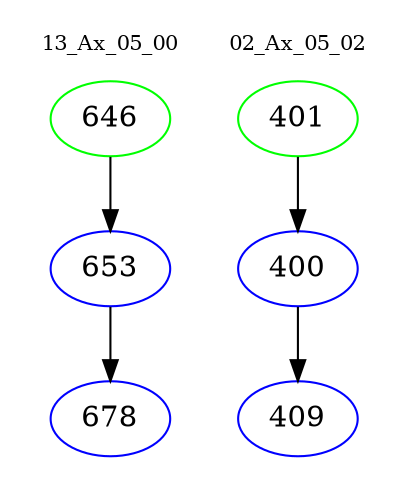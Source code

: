 digraph{
subgraph cluster_0 {
color = white
label = "13_Ax_05_00";
fontsize=10;
T0_646 [label="646", color="green"]
T0_646 -> T0_653 [color="black"]
T0_653 [label="653", color="blue"]
T0_653 -> T0_678 [color="black"]
T0_678 [label="678", color="blue"]
}
subgraph cluster_1 {
color = white
label = "02_Ax_05_02";
fontsize=10;
T1_401 [label="401", color="green"]
T1_401 -> T1_400 [color="black"]
T1_400 [label="400", color="blue"]
T1_400 -> T1_409 [color="black"]
T1_409 [label="409", color="blue"]
}
}

